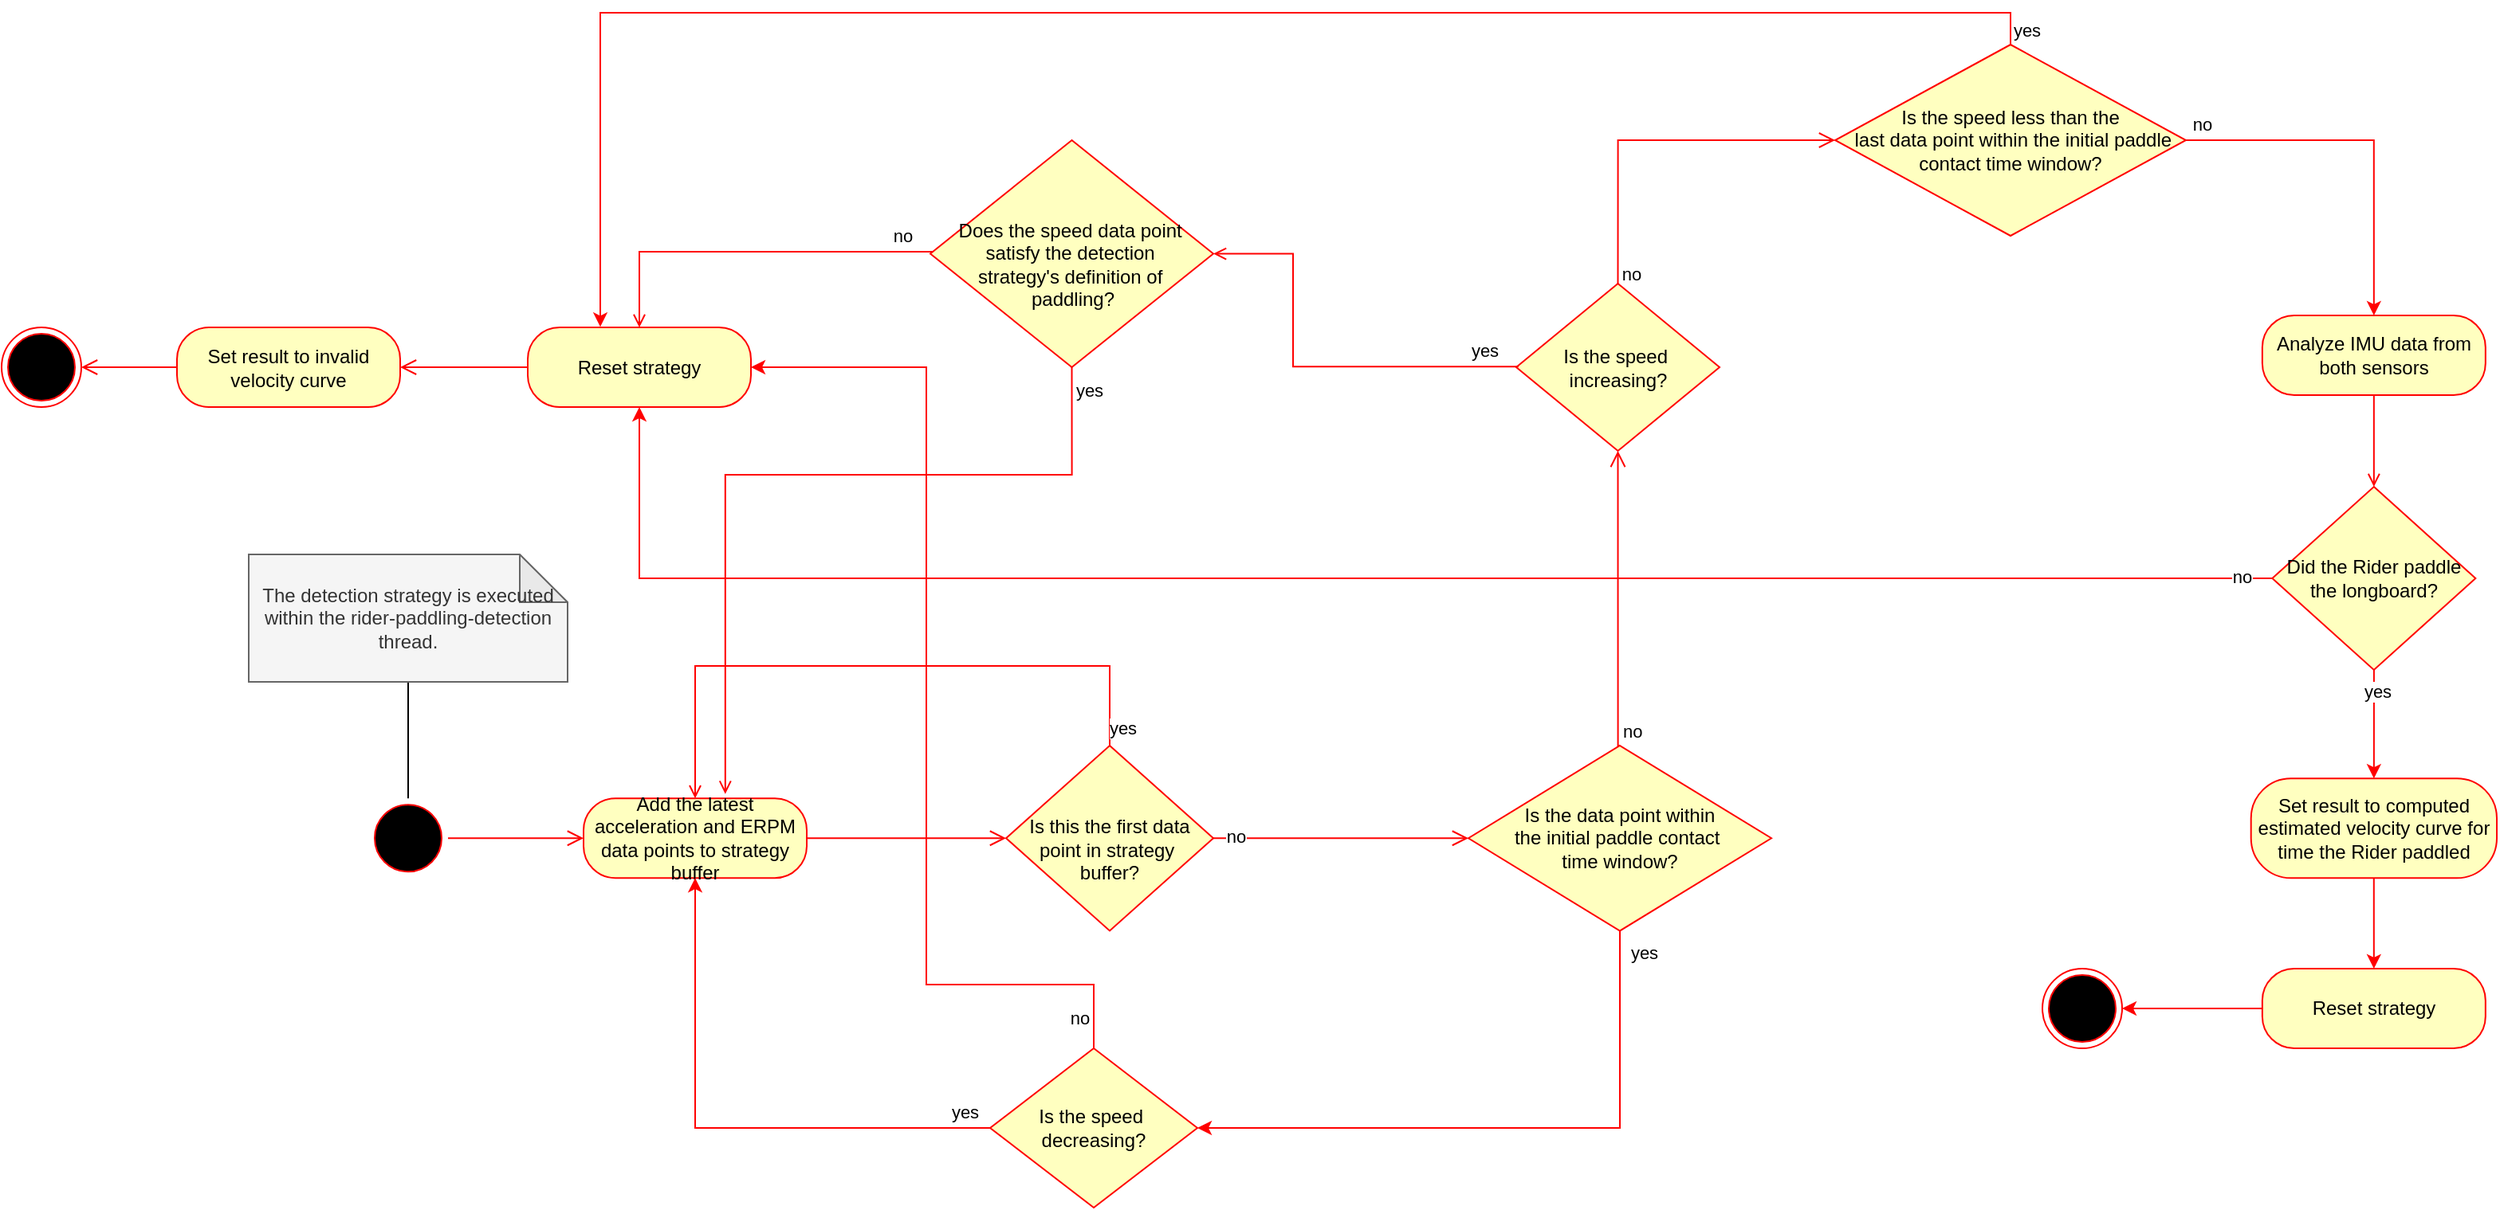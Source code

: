 <mxfile version="27.0.9">
  <diagram name="VESC and IMU Sensor Data Acquisition Loop" id="vesc-imu-loop">
    <mxGraphModel dx="2066" dy="2372" grid="1" gridSize="10" guides="1" tooltips="1" connect="1" arrows="1" fold="1" page="1" pageScale="1" pageWidth="827" pageHeight="1169" background="none" math="0" shadow="0">
      <root>
        <mxCell id="0" />
        <mxCell id="1" parent="0" />
        <mxCell id="DLUhYBMh8PzgYEKwgWeW-1" value="" style="ellipse;html=1;shape=startState;fillColor=#000000;strokeColor=#ff0000;" parent="1" vertex="1">
          <mxGeometry x="240" y="413.12" width="50" height="50" as="geometry" />
        </mxCell>
        <mxCell id="DLUhYBMh8PzgYEKwgWeW-3" value="&lt;font style=&quot;color: rgb(0, 0, 0);&quot;&gt;Add the latest acceleration and ERPM data points to strategy buffer&lt;/font&gt;" style="rounded=1;whiteSpace=wrap;html=1;arcSize=40;fontColor=#000000;fillColor=#ffffc0;strokeColor=#ff0000;labelBackgroundColor=none;" parent="1" vertex="1">
          <mxGeometry x="375" y="413.12" width="140" height="50" as="geometry" />
        </mxCell>
        <mxCell id="DLUhYBMh8PzgYEKwgWeW-5" value="&lt;font color=&quot;#000000&quot;&gt;Is the data point within&lt;/font&gt;&lt;div&gt;&lt;font color=&quot;#000000&quot;&gt;the initial paddle contact&amp;nbsp;&lt;/font&gt;&lt;div&gt;&lt;font color=&quot;#000000&quot;&gt;time window&lt;/font&gt;&lt;span style=&quot;color: rgb(0, 0, 0); background-color: transparent;&quot;&gt;?&lt;/span&gt;&lt;/div&gt;&lt;/div&gt;" style="rhombus;whiteSpace=wrap;html=1;fontColor=#000000;fillColor=#ffffc0;strokeColor=#ff0000;labelBackgroundColor=none;" parent="1" vertex="1">
          <mxGeometry x="930" y="380" width="190" height="116.24" as="geometry" />
        </mxCell>
        <mxCell id="DLUhYBMh8PzgYEKwgWeW-6" value="no" style="edgeStyle=orthogonalEdgeStyle;html=1;align=left;verticalAlign=bottom;endArrow=open;endSize=8;strokeColor=#ff0000;rounded=0;exitX=0.5;exitY=0;exitDx=0;exitDy=0;entryX=0.5;entryY=1;entryDx=0;entryDy=0;" parent="1" source="DLUhYBMh8PzgYEKwgWeW-5" target="2flE4jfmmKhx3RjCtrCa-9" edge="1">
          <mxGeometry x="-1" relative="1" as="geometry">
            <mxPoint x="1025" y="218" as="targetPoint" />
            <mxPoint x="910" y="372.5" as="sourcePoint" />
            <Array as="points">
              <mxPoint x="1024" y="380" />
            </Array>
          </mxGeometry>
        </mxCell>
        <mxCell id="DLUhYBMh8PzgYEKwgWeW-7" value="" style="edgeStyle=orthogonalEdgeStyle;html=1;verticalAlign=bottom;endArrow=open;endSize=8;strokeColor=#ff0000;rounded=0;exitX=1;exitY=0.5;exitDx=0;exitDy=0;" parent="1" source="DLUhYBMh8PzgYEKwgWeW-1" target="DLUhYBMh8PzgYEKwgWeW-3" edge="1">
          <mxGeometry relative="1" as="geometry">
            <mxPoint x="350" y="436.46" as="targetPoint" />
            <mxPoint x="260" y="436.46" as="sourcePoint" />
          </mxGeometry>
        </mxCell>
        <mxCell id="DLUhYBMh8PzgYEKwgWeW-8" value="" style="edgeStyle=orthogonalEdgeStyle;html=1;verticalAlign=bottom;endArrow=open;endSize=8;strokeColor=#ff0000;rounded=0;entryX=0;entryY=0.5;entryDx=0;entryDy=0;exitX=1;exitY=0.5;exitDx=0;exitDy=0;" parent="1" source="DLUhYBMh8PzgYEKwgWeW-3" target="2flE4jfmmKhx3RjCtrCa-2" edge="1">
          <mxGeometry relative="1" as="geometry">
            <mxPoint x="640" y="438.12" as="targetPoint" />
            <mxPoint x="550" y="438.12" as="sourcePoint" />
          </mxGeometry>
        </mxCell>
        <mxCell id="DLUhYBMh8PzgYEKwgWeW-10" style="edgeStyle=orthogonalEdgeStyle;rounded=0;orthogonalLoop=1;jettySize=auto;html=1;endArrow=none;startFill=0;entryX=0.5;entryY=0;entryDx=0;entryDy=0;" parent="1" source="DLUhYBMh8PzgYEKwgWeW-11" target="DLUhYBMh8PzgYEKwgWeW-1" edge="1">
          <mxGeometry relative="1" as="geometry">
            <mxPoint x="265" y="400" as="targetPoint" />
          </mxGeometry>
        </mxCell>
        <mxCell id="DLUhYBMh8PzgYEKwgWeW-11" value="The detection strategy is executed within the rider-paddling-detection thread." style="shape=note;whiteSpace=wrap;html=1;backgroundOutline=1;darkOpacity=0.05;fillColor=#f5f5f5;strokeColor=#666666;fontColor=#333333;" parent="1" vertex="1">
          <mxGeometry x="165" y="260" width="200" height="80" as="geometry" />
        </mxCell>
        <mxCell id="2flE4jfmmKhx3RjCtrCa-2" value="&lt;div&gt;&lt;font color=&quot;#000000&quot;&gt;&lt;br&gt;&lt;/font&gt;&lt;/div&gt;&lt;font color=&quot;#000000&quot;&gt;Is this the first data point in strategy&amp;nbsp;&lt;/font&gt;&lt;div&gt;&lt;font color=&quot;#000000&quot;&gt;buffer?&lt;/font&gt;&lt;/div&gt;" style="rhombus;whiteSpace=wrap;html=1;fontColor=#000000;fillColor=#ffffc0;strokeColor=#ff0000;labelBackgroundColor=none;" parent="1" vertex="1">
          <mxGeometry x="640" y="380" width="130" height="116.24" as="geometry" />
        </mxCell>
        <mxCell id="2flE4jfmmKhx3RjCtrCa-3" value="" style="edgeStyle=orthogonalEdgeStyle;html=1;verticalAlign=bottom;endArrow=open;endSize=8;strokeColor=#ff0000;rounded=0;" parent="1" source="2flE4jfmmKhx3RjCtrCa-2" target="DLUhYBMh8PzgYEKwgWeW-5" edge="1">
          <mxGeometry relative="1" as="geometry">
            <mxPoint x="935" y="437.7" as="targetPoint" />
            <mxPoint x="800" y="437.7" as="sourcePoint" />
            <Array as="points" />
          </mxGeometry>
        </mxCell>
        <mxCell id="2flE4jfmmKhx3RjCtrCa-4" value="no" style="edgeLabel;html=1;align=center;verticalAlign=middle;resizable=0;points=[];" parent="2flE4jfmmKhx3RjCtrCa-3" vertex="1" connectable="0">
          <mxGeometry x="-0.942" y="1" relative="1" as="geometry">
            <mxPoint x="9" as="offset" />
          </mxGeometry>
        </mxCell>
        <mxCell id="2flE4jfmmKhx3RjCtrCa-5" value="" style="edgeStyle=orthogonalEdgeStyle;html=1;verticalAlign=bottom;endArrow=open;strokeColor=#ff0000;rounded=0;exitX=0.5;exitY=0;exitDx=0;exitDy=0;entryX=0.5;entryY=0;entryDx=0;entryDy=0;" parent="1" source="2flE4jfmmKhx3RjCtrCa-2" target="DLUhYBMh8PzgYEKwgWeW-3" edge="1">
          <mxGeometry relative="1" as="geometry">
            <mxPoint x="440" y="290" as="targetPoint" />
            <mxPoint x="670" y="280" as="sourcePoint" />
            <Array as="points">
              <mxPoint x="705" y="330" />
              <mxPoint x="445" y="330" />
            </Array>
          </mxGeometry>
        </mxCell>
        <mxCell id="2flE4jfmmKhx3RjCtrCa-6" value="yes" style="edgeLabel;html=1;align=center;verticalAlign=middle;resizable=0;points=[];" parent="2flE4jfmmKhx3RjCtrCa-5" vertex="1" connectable="0">
          <mxGeometry x="-0.942" y="1" relative="1" as="geometry">
            <mxPoint x="9" as="offset" />
          </mxGeometry>
        </mxCell>
        <mxCell id="2flE4jfmmKhx3RjCtrCa-7" value="" style="ellipse;html=1;shape=endState;fillColor=#000000;strokeColor=#ff0000;" parent="1" vertex="1">
          <mxGeometry x="1290.0" y="520" width="50" height="50" as="geometry" />
        </mxCell>
        <mxCell id="2flE4jfmmKhx3RjCtrCa-8" value="" style="edgeStyle=orthogonalEdgeStyle;html=1;verticalAlign=bottom;endArrow=open;endSize=8;strokeColor=#ff0000;rounded=0;exitX=0;exitY=0.5;exitDx=0;exitDy=0;entryX=1;entryY=0.5;entryDx=0;entryDy=0;" parent="1" source="bFVVgAPLeKNCdtaf5ydo-22" target="bFVVgAPLeKNCdtaf5ydo-20" edge="1">
          <mxGeometry relative="1" as="geometry">
            <mxPoint x="430" y="225" as="targetPoint" />
            <mxPoint x="635" y="187.5" as="sourcePoint" />
            <Array as="points" />
          </mxGeometry>
        </mxCell>
        <mxCell id="2flE4jfmmKhx3RjCtrCa-9" value="&lt;font color=&quot;#000000&quot;&gt;Is the speed&amp;nbsp;&lt;/font&gt;&lt;div&gt;&lt;font color=&quot;#000000&quot;&gt;increasing&lt;/font&gt;&lt;span style=&quot;background-color: transparent; color: rgb(0, 0, 0);&quot;&gt;?&lt;/span&gt;&lt;/div&gt;" style="rhombus;whiteSpace=wrap;html=1;fontColor=#000000;fillColor=#ffffc0;strokeColor=#ff0000;labelBackgroundColor=none;" parent="1" vertex="1">
          <mxGeometry x="960" y="90" width="127.5" height="105" as="geometry" />
        </mxCell>
        <mxCell id="2flE4jfmmKhx3RjCtrCa-10" value="" style="edgeStyle=orthogonalEdgeStyle;html=1;verticalAlign=bottom;endArrow=open;strokeColor=#ff0000;rounded=0;exitX=0.039;exitY=0.476;exitDx=0;exitDy=0;exitPerimeter=0;entryX=1;entryY=0.5;entryDx=0;entryDy=0;" parent="1" target="bFVVgAPLeKNCdtaf5ydo-2" edge="1">
          <mxGeometry relative="1" as="geometry">
            <mxPoint x="820" y="143" as="targetPoint" />
            <mxPoint x="961.373" y="142.14" as="sourcePoint" />
            <Array as="points">
              <mxPoint x="820" y="142" />
              <mxPoint x="820" y="71" />
            </Array>
          </mxGeometry>
        </mxCell>
        <mxCell id="2flE4jfmmKhx3RjCtrCa-11" value="yes" style="edgeLabel;html=1;align=center;verticalAlign=middle;resizable=0;points=[];" parent="2flE4jfmmKhx3RjCtrCa-10" vertex="1" connectable="0">
          <mxGeometry x="-0.942" y="1" relative="1" as="geometry">
            <mxPoint x="-14" y="-11" as="offset" />
          </mxGeometry>
        </mxCell>
        <mxCell id="bFVVgAPLeKNCdtaf5ydo-1" value="&lt;font style=&quot;color: rgb(0, 0, 0);&quot;&gt;Reset strategy&lt;/font&gt;" style="rounded=1;whiteSpace=wrap;html=1;arcSize=40;fontColor=#000000;fillColor=#ffffc0;strokeColor=#ff0000;labelBackgroundColor=none;" parent="1" vertex="1">
          <mxGeometry x="340" y="117.5" width="140" height="50" as="geometry" />
        </mxCell>
        <mxCell id="bFVVgAPLeKNCdtaf5ydo-2" value="&lt;div&gt;&lt;font color=&quot;#000000&quot;&gt;&lt;br&gt;&lt;/font&gt;&lt;/div&gt;&lt;font color=&quot;#000000&quot;&gt;Does the speed data point&amp;nbsp;&lt;/font&gt;&lt;div&gt;&lt;font color=&quot;#000000&quot;&gt;satisfy the detection&amp;nbsp;&lt;/font&gt;&lt;/div&gt;&lt;div&gt;&lt;font color=&quot;#000000&quot;&gt;strategy&#39;s definition of&amp;nbsp;&lt;/font&gt;&lt;/div&gt;&lt;div&gt;&lt;font color=&quot;#000000&quot;&gt;paddling?&lt;/font&gt;&lt;/div&gt;" style="rhombus;whiteSpace=wrap;html=1;fontColor=#000000;fillColor=#ffffc0;strokeColor=#ff0000;labelBackgroundColor=none;" parent="1" vertex="1">
          <mxGeometry x="592.5" width="177.5" height="142.5" as="geometry" />
        </mxCell>
        <mxCell id="bFVVgAPLeKNCdtaf5ydo-3" value="" style="edgeStyle=orthogonalEdgeStyle;html=1;verticalAlign=bottom;endArrow=open;strokeColor=#ff0000;rounded=0;exitX=0.5;exitY=1;exitDx=0;exitDy=0;entryX=0.5;entryY=0;entryDx=0;entryDy=0;" parent="1" source="bFVVgAPLeKNCdtaf5ydo-18" target="bFVVgAPLeKNCdtaf5ydo-21" edge="1">
          <mxGeometry relative="1" as="geometry">
            <mxPoint x="1527.92" y="212.46" as="targetPoint" />
            <mxPoint x="1687.92" y="212.5" as="sourcePoint" />
            <Array as="points" />
          </mxGeometry>
        </mxCell>
        <mxCell id="bFVVgAPLeKNCdtaf5ydo-9" value="" style="edgeStyle=orthogonalEdgeStyle;html=1;verticalAlign=bottom;endArrow=open;strokeColor=#ff0000;rounded=0;entryX=0.5;entryY=0;entryDx=0;entryDy=0;" parent="1" source="bFVVgAPLeKNCdtaf5ydo-2" target="bFVVgAPLeKNCdtaf5ydo-1" edge="1">
          <mxGeometry relative="1" as="geometry">
            <mxPoint x="375" y="110" as="targetPoint" />
            <mxPoint x="586.668" y="69.996" as="sourcePoint" />
            <Array as="points">
              <mxPoint x="410" y="70" />
            </Array>
          </mxGeometry>
        </mxCell>
        <mxCell id="bFVVgAPLeKNCdtaf5ydo-10" value="no" style="edgeLabel;html=1;align=center;verticalAlign=middle;resizable=0;points=[];" parent="bFVVgAPLeKNCdtaf5ydo-9" vertex="1" connectable="0">
          <mxGeometry x="-0.942" y="1" relative="1" as="geometry">
            <mxPoint x="-13" y="-11" as="offset" />
          </mxGeometry>
        </mxCell>
        <mxCell id="bFVVgAPLeKNCdtaf5ydo-14" value="" style="edgeStyle=orthogonalEdgeStyle;html=1;verticalAlign=bottom;endArrow=open;strokeColor=#ff0000;rounded=0;exitX=0.5;exitY=1;exitDx=0;exitDy=0;entryX=0.635;entryY=-0.056;entryDx=0;entryDy=0;entryPerimeter=0;" parent="1" source="bFVVgAPLeKNCdtaf5ydo-2" target="DLUhYBMh8PzgYEKwgWeW-3" edge="1">
          <mxGeometry relative="1" as="geometry">
            <mxPoint x="570" y="210.03" as="targetPoint" />
            <mxPoint x="714" y="215.065" as="sourcePoint" />
            <Array as="points">
              <mxPoint x="681" y="210" />
              <mxPoint x="464" y="210" />
            </Array>
          </mxGeometry>
        </mxCell>
        <mxCell id="bFVVgAPLeKNCdtaf5ydo-15" value="yes" style="edgeLabel;html=1;align=center;verticalAlign=middle;resizable=0;points=[];" parent="bFVVgAPLeKNCdtaf5ydo-14" vertex="1" connectable="0">
          <mxGeometry x="-0.942" y="1" relative="1" as="geometry">
            <mxPoint x="9" as="offset" />
          </mxGeometry>
        </mxCell>
        <mxCell id="bFVVgAPLeKNCdtaf5ydo-16" value="" style="edgeStyle=orthogonalEdgeStyle;html=1;verticalAlign=bottom;endArrow=open;endSize=8;strokeColor=#ff0000;rounded=0;exitX=0.5;exitY=0;exitDx=0;exitDy=0;entryX=0;entryY=0.5;entryDx=0;entryDy=0;" parent="1" source="2flE4jfmmKhx3RjCtrCa-9" target="KdoLbzTHIcXLeAkbnSm8-24" edge="1">
          <mxGeometry relative="1" as="geometry">
            <mxPoint x="1160" as="targetPoint" />
            <mxPoint x="940" y="-60" as="sourcePoint" />
            <Array as="points">
              <mxPoint x="1024" />
            </Array>
          </mxGeometry>
        </mxCell>
        <mxCell id="bFVVgAPLeKNCdtaf5ydo-17" value="no" style="edgeLabel;html=1;align=center;verticalAlign=middle;resizable=0;points=[];" parent="bFVVgAPLeKNCdtaf5ydo-16" vertex="1" connectable="0">
          <mxGeometry x="-0.942" y="1" relative="1" as="geometry">
            <mxPoint x="9" as="offset" />
          </mxGeometry>
        </mxCell>
        <mxCell id="bFVVgAPLeKNCdtaf5ydo-18" value="&lt;font color=&quot;#000000&quot;&gt;Analyze IMU data from&lt;/font&gt;&lt;div&gt;&lt;font color=&quot;#000000&quot;&gt;both sensors&lt;/font&gt;&lt;/div&gt;" style="rounded=1;whiteSpace=wrap;html=1;arcSize=40;fontColor=#000000;fillColor=#ffffc0;strokeColor=#ff0000;labelBackgroundColor=none;" parent="1" vertex="1">
          <mxGeometry x="1427.92" y="110" width="140" height="50" as="geometry" />
        </mxCell>
        <mxCell id="bFVVgAPLeKNCdtaf5ydo-20" value="" style="ellipse;html=1;shape=endState;fillColor=#000000;strokeColor=#ff0000;" parent="1" vertex="1">
          <mxGeometry x="10" y="117.5" width="50" height="50" as="geometry" />
        </mxCell>
        <mxCell id="bFVVgAPLeKNCdtaf5ydo-25" style="edgeStyle=orthogonalEdgeStyle;rounded=0;orthogonalLoop=1;jettySize=auto;html=1;entryX=0.5;entryY=1;entryDx=0;entryDy=0;strokeColor=#FF0000;" parent="1" source="bFVVgAPLeKNCdtaf5ydo-21" target="bFVVgAPLeKNCdtaf5ydo-1" edge="1">
          <mxGeometry relative="1" as="geometry">
            <mxPoint x="410" y="282.5" as="targetPoint" />
          </mxGeometry>
        </mxCell>
        <mxCell id="bFVVgAPLeKNCdtaf5ydo-27" value="no" style="edgeLabel;html=1;align=center;verticalAlign=middle;resizable=0;points=[];" parent="bFVVgAPLeKNCdtaf5ydo-25" vertex="1" connectable="0">
          <mxGeometry x="-0.966" y="-1" relative="1" as="geometry">
            <mxPoint as="offset" />
          </mxGeometry>
        </mxCell>
        <mxCell id="bFVVgAPLeKNCdtaf5ydo-21" value="&lt;font color=&quot;#000000&quot;&gt;Did the Rider paddle the longboard?&lt;/font&gt;" style="rhombus;whiteSpace=wrap;html=1;fontColor=#000000;fillColor=#ffffc0;strokeColor=#ff0000;labelBackgroundColor=none;" parent="1" vertex="1">
          <mxGeometry x="1434.17" y="217.5" width="127.5" height="115" as="geometry" />
        </mxCell>
        <mxCell id="bFVVgAPLeKNCdtaf5ydo-24" value="" style="edgeStyle=orthogonalEdgeStyle;html=1;verticalAlign=bottom;endArrow=open;endSize=8;strokeColor=#ff0000;rounded=0;exitX=0;exitY=0.5;exitDx=0;exitDy=0;entryX=1;entryY=0.5;entryDx=0;entryDy=0;" parent="1" source="bFVVgAPLeKNCdtaf5ydo-1" target="bFVVgAPLeKNCdtaf5ydo-22" edge="1">
          <mxGeometry relative="1" as="geometry">
            <mxPoint y="143" as="targetPoint" />
            <mxPoint x="340" y="143" as="sourcePoint" />
            <Array as="points" />
          </mxGeometry>
        </mxCell>
        <mxCell id="bFVVgAPLeKNCdtaf5ydo-22" value="&lt;font style=&quot;color: rgb(0, 0, 0);&quot;&gt;Set result to invalid velocity curve&lt;/font&gt;" style="rounded=1;whiteSpace=wrap;html=1;arcSize=40;fontColor=#000000;fillColor=#ffffc0;strokeColor=#ff0000;labelBackgroundColor=none;" parent="1" vertex="1">
          <mxGeometry x="120" y="117.5" width="140" height="50" as="geometry" />
        </mxCell>
        <mxCell id="KdoLbzTHIcXLeAkbnSm8-29" style="edgeStyle=orthogonalEdgeStyle;shape=connector;rounded=0;orthogonalLoop=1;jettySize=auto;html=1;strokeColor=#FF0000;align=center;verticalAlign=middle;fontFamily=Helvetica;fontSize=11;fontColor=default;labelBackgroundColor=default;endArrow=classic;" parent="1" source="bFVVgAPLeKNCdtaf5ydo-29" target="2flE4jfmmKhx3RjCtrCa-7" edge="1">
          <mxGeometry relative="1" as="geometry" />
        </mxCell>
        <mxCell id="bFVVgAPLeKNCdtaf5ydo-29" value="&lt;font style=&quot;color: rgb(0, 0, 0);&quot;&gt;Reset strategy&lt;/font&gt;" style="rounded=1;whiteSpace=wrap;html=1;arcSize=40;fontColor=#000000;fillColor=#ffffc0;strokeColor=#ff0000;labelBackgroundColor=none;" parent="1" vertex="1">
          <mxGeometry x="1427.92" y="520" width="140" height="50" as="geometry" />
        </mxCell>
        <mxCell id="bFVVgAPLeKNCdtaf5ydo-33" style="edgeStyle=orthogonalEdgeStyle;rounded=0;orthogonalLoop=1;jettySize=auto;html=1;entryX=0.5;entryY=0;entryDx=0;entryDy=0;strokeColor=#FF0000;" parent="1" source="bFVVgAPLeKNCdtaf5ydo-30" target="bFVVgAPLeKNCdtaf5ydo-29" edge="1">
          <mxGeometry relative="1" as="geometry" />
        </mxCell>
        <mxCell id="bFVVgAPLeKNCdtaf5ydo-30" value="&lt;font style=&quot;color: rgb(0, 0, 0);&quot;&gt;Set result to computed estimated velocity curve for time the Rider paddled&lt;/font&gt;" style="rounded=1;whiteSpace=wrap;html=1;arcSize=40;fontColor=#000000;fillColor=#ffffc0;strokeColor=#ff0000;labelBackgroundColor=none;" parent="1" vertex="1">
          <mxGeometry x="1420.84" y="400.62" width="154.17" height="62.5" as="geometry" />
        </mxCell>
        <mxCell id="bFVVgAPLeKNCdtaf5ydo-31" style="edgeStyle=orthogonalEdgeStyle;rounded=0;orthogonalLoop=1;jettySize=auto;html=1;entryX=0.5;entryY=0;entryDx=0;entryDy=0;strokeColor=#FF0000;" parent="1" source="bFVVgAPLeKNCdtaf5ydo-21" target="bFVVgAPLeKNCdtaf5ydo-30" edge="1">
          <mxGeometry relative="1" as="geometry" />
        </mxCell>
        <mxCell id="bFVVgAPLeKNCdtaf5ydo-32" value="yes" style="edgeLabel;html=1;align=center;verticalAlign=middle;resizable=0;points=[];" parent="bFVVgAPLeKNCdtaf5ydo-31" vertex="1" connectable="0">
          <mxGeometry x="-0.613" y="2" relative="1" as="geometry">
            <mxPoint as="offset" />
          </mxGeometry>
        </mxCell>
        <mxCell id="KdoLbzTHIcXLeAkbnSm8-14" style="edgeStyle=orthogonalEdgeStyle;rounded=0;orthogonalLoop=1;jettySize=auto;html=1;entryX=0.5;entryY=1;entryDx=0;entryDy=0;strokeColor=#FF0000;" parent="1" source="KdoLbzTHIcXLeAkbnSm8-4" target="DLUhYBMh8PzgYEKwgWeW-3" edge="1">
          <mxGeometry relative="1" as="geometry">
            <mxPoint x="440" y="620" as="targetPoint" />
          </mxGeometry>
        </mxCell>
        <mxCell id="KdoLbzTHIcXLeAkbnSm8-15" value="yes" style="edgeLabel;html=1;align=center;verticalAlign=middle;resizable=0;points=[];fontFamily=Helvetica;fontSize=11;fontColor=default;labelBackgroundColor=default;" parent="KdoLbzTHIcXLeAkbnSm8-14" vertex="1" connectable="0">
          <mxGeometry x="-0.905" relative="1" as="geometry">
            <mxPoint y="-10" as="offset" />
          </mxGeometry>
        </mxCell>
        <mxCell id="KdoLbzTHIcXLeAkbnSm8-22" style="edgeStyle=orthogonalEdgeStyle;shape=connector;rounded=0;orthogonalLoop=1;jettySize=auto;html=1;strokeColor=#FF0000;align=center;verticalAlign=middle;fontFamily=Helvetica;fontSize=11;fontColor=default;labelBackgroundColor=default;endArrow=classic;entryX=1;entryY=0.5;entryDx=0;entryDy=0;" parent="1" source="KdoLbzTHIcXLeAkbnSm8-4" target="bFVVgAPLeKNCdtaf5ydo-1" edge="1">
          <mxGeometry relative="1" as="geometry">
            <mxPoint x="590" y="140" as="targetPoint" />
            <Array as="points">
              <mxPoint x="695" y="530" />
              <mxPoint x="590" y="530" />
              <mxPoint x="590" y="143" />
            </Array>
          </mxGeometry>
        </mxCell>
        <mxCell id="KdoLbzTHIcXLeAkbnSm8-23" value="no" style="edgeLabel;html=1;align=center;verticalAlign=middle;resizable=0;points=[];fontFamily=Helvetica;fontSize=11;fontColor=default;labelBackgroundColor=default;" parent="KdoLbzTHIcXLeAkbnSm8-22" vertex="1" connectable="0">
          <mxGeometry x="-0.817" relative="1" as="geometry">
            <mxPoint x="10" y="21" as="offset" />
          </mxGeometry>
        </mxCell>
        <mxCell id="KdoLbzTHIcXLeAkbnSm8-4" value="&lt;font color=&quot;#000000&quot;&gt;Is the speed&amp;nbsp;&lt;/font&gt;&lt;div&gt;&lt;font color=&quot;#000000&quot;&gt;decreasing&lt;/font&gt;&lt;span style=&quot;color: rgb(0, 0, 0); background-color: transparent;&quot;&gt;?&lt;/span&gt;&lt;/div&gt;" style="rhombus;whiteSpace=wrap;html=1;fontColor=#000000;fillColor=#ffffc0;strokeColor=#ff0000;labelBackgroundColor=none;" parent="1" vertex="1">
          <mxGeometry x="630" y="570" width="130" height="100" as="geometry" />
        </mxCell>
        <mxCell id="KdoLbzTHIcXLeAkbnSm8-12" style="edgeStyle=orthogonalEdgeStyle;rounded=0;orthogonalLoop=1;jettySize=auto;html=1;strokeColor=#FF0000;exitX=0.5;exitY=1;exitDx=0;exitDy=0;entryX=1;entryY=0.5;entryDx=0;entryDy=0;" parent="1" source="DLUhYBMh8PzgYEKwgWeW-5" target="KdoLbzTHIcXLeAkbnSm8-4" edge="1">
          <mxGeometry relative="1" as="geometry">
            <mxPoint x="1024.58" y="510" as="sourcePoint" />
            <mxPoint x="950" y="620" as="targetPoint" />
            <Array as="points">
              <mxPoint x="1025" y="620" />
              <mxPoint x="760" y="620" />
            </Array>
          </mxGeometry>
        </mxCell>
        <mxCell id="KdoLbzTHIcXLeAkbnSm8-13" value="yes" style="edgeLabel;html=1;align=center;verticalAlign=middle;resizable=0;points=[];" parent="KdoLbzTHIcXLeAkbnSm8-12" vertex="1" connectable="0">
          <mxGeometry x="-0.613" y="2" relative="1" as="geometry">
            <mxPoint x="13" y="-61" as="offset" />
          </mxGeometry>
        </mxCell>
        <mxCell id="KdoLbzTHIcXLeAkbnSm8-27" style="edgeStyle=orthogonalEdgeStyle;shape=connector;rounded=0;orthogonalLoop=1;jettySize=auto;html=1;entryX=0.5;entryY=0;entryDx=0;entryDy=0;strokeColor=#FF0000;align=center;verticalAlign=middle;fontFamily=Helvetica;fontSize=11;fontColor=default;labelBackgroundColor=default;endArrow=classic;" parent="1" source="KdoLbzTHIcXLeAkbnSm8-24" target="bFVVgAPLeKNCdtaf5ydo-18" edge="1">
          <mxGeometry relative="1" as="geometry" />
        </mxCell>
        <mxCell id="KdoLbzTHIcXLeAkbnSm8-28" value="no" style="edgeLabel;html=1;align=center;verticalAlign=middle;resizable=0;points=[];fontFamily=Helvetica;fontSize=11;fontColor=default;labelBackgroundColor=default;" parent="KdoLbzTHIcXLeAkbnSm8-27" vertex="1" connectable="0">
          <mxGeometry x="-0.849" y="-1" relative="1" as="geometry">
            <mxPoint x="-7" y="-11" as="offset" />
          </mxGeometry>
        </mxCell>
        <mxCell id="KdoLbzTHIcXLeAkbnSm8-24" value="&lt;font color=&quot;#000000&quot;&gt;Is the speed less than the&lt;/font&gt;&lt;div&gt;&lt;font color=&quot;#000000&quot;&gt;&amp;nbsp;last data point within the initial paddle contact time window?&lt;/font&gt;&lt;/div&gt;" style="rhombus;whiteSpace=wrap;html=1;fontColor=#000000;fillColor=#ffffc0;strokeColor=#ff0000;labelBackgroundColor=none;" parent="1" vertex="1">
          <mxGeometry x="1160" y="-60" width="220" height="120" as="geometry" />
        </mxCell>
        <mxCell id="KdoLbzTHIcXLeAkbnSm8-25" style="edgeStyle=orthogonalEdgeStyle;shape=connector;rounded=0;orthogonalLoop=1;jettySize=auto;html=1;entryX=0.325;entryY=-0.007;entryDx=0;entryDy=0;entryPerimeter=0;strokeColor=#FF0000;align=center;verticalAlign=middle;fontFamily=Helvetica;fontSize=11;fontColor=default;labelBackgroundColor=default;endArrow=classic;" parent="1" source="KdoLbzTHIcXLeAkbnSm8-24" target="bFVVgAPLeKNCdtaf5ydo-1" edge="1">
          <mxGeometry relative="1" as="geometry">
            <Array as="points">
              <mxPoint x="1270" y="-80" />
              <mxPoint x="386" y="-80" />
            </Array>
          </mxGeometry>
        </mxCell>
        <mxCell id="KdoLbzTHIcXLeAkbnSm8-26" value="yes" style="edgeLabel;html=1;align=center;verticalAlign=middle;resizable=0;points=[];fontFamily=Helvetica;fontSize=11;fontColor=default;labelBackgroundColor=default;" parent="KdoLbzTHIcXLeAkbnSm8-25" vertex="1" connectable="0">
          <mxGeometry x="-0.977" relative="1" as="geometry">
            <mxPoint x="10" y="3" as="offset" />
          </mxGeometry>
        </mxCell>
      </root>
    </mxGraphModel>
  </diagram>
</mxfile>
